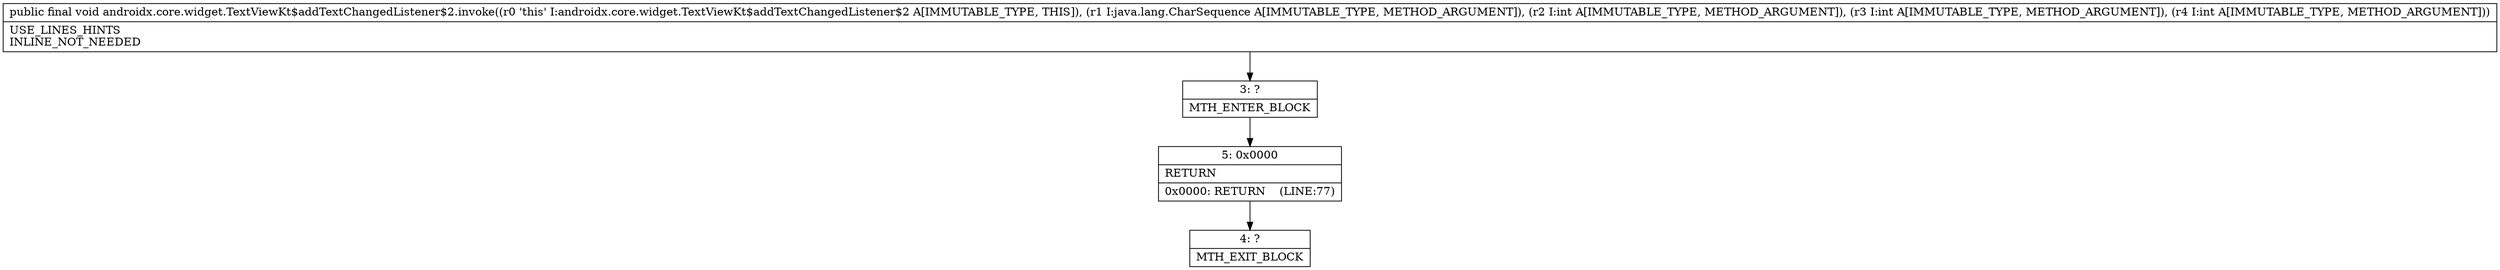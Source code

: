 digraph "CFG forandroidx.core.widget.TextViewKt$addTextChangedListener$2.invoke(Ljava\/lang\/CharSequence;III)V" {
Node_3 [shape=record,label="{3\:\ ?|MTH_ENTER_BLOCK\l}"];
Node_5 [shape=record,label="{5\:\ 0x0000|RETURN\l|0x0000: RETURN    (LINE:77)\l}"];
Node_4 [shape=record,label="{4\:\ ?|MTH_EXIT_BLOCK\l}"];
MethodNode[shape=record,label="{public final void androidx.core.widget.TextViewKt$addTextChangedListener$2.invoke((r0 'this' I:androidx.core.widget.TextViewKt$addTextChangedListener$2 A[IMMUTABLE_TYPE, THIS]), (r1 I:java.lang.CharSequence A[IMMUTABLE_TYPE, METHOD_ARGUMENT]), (r2 I:int A[IMMUTABLE_TYPE, METHOD_ARGUMENT]), (r3 I:int A[IMMUTABLE_TYPE, METHOD_ARGUMENT]), (r4 I:int A[IMMUTABLE_TYPE, METHOD_ARGUMENT]))  | USE_LINES_HINTS\lINLINE_NOT_NEEDED\l}"];
MethodNode -> Node_3;Node_3 -> Node_5;
Node_5 -> Node_4;
}

